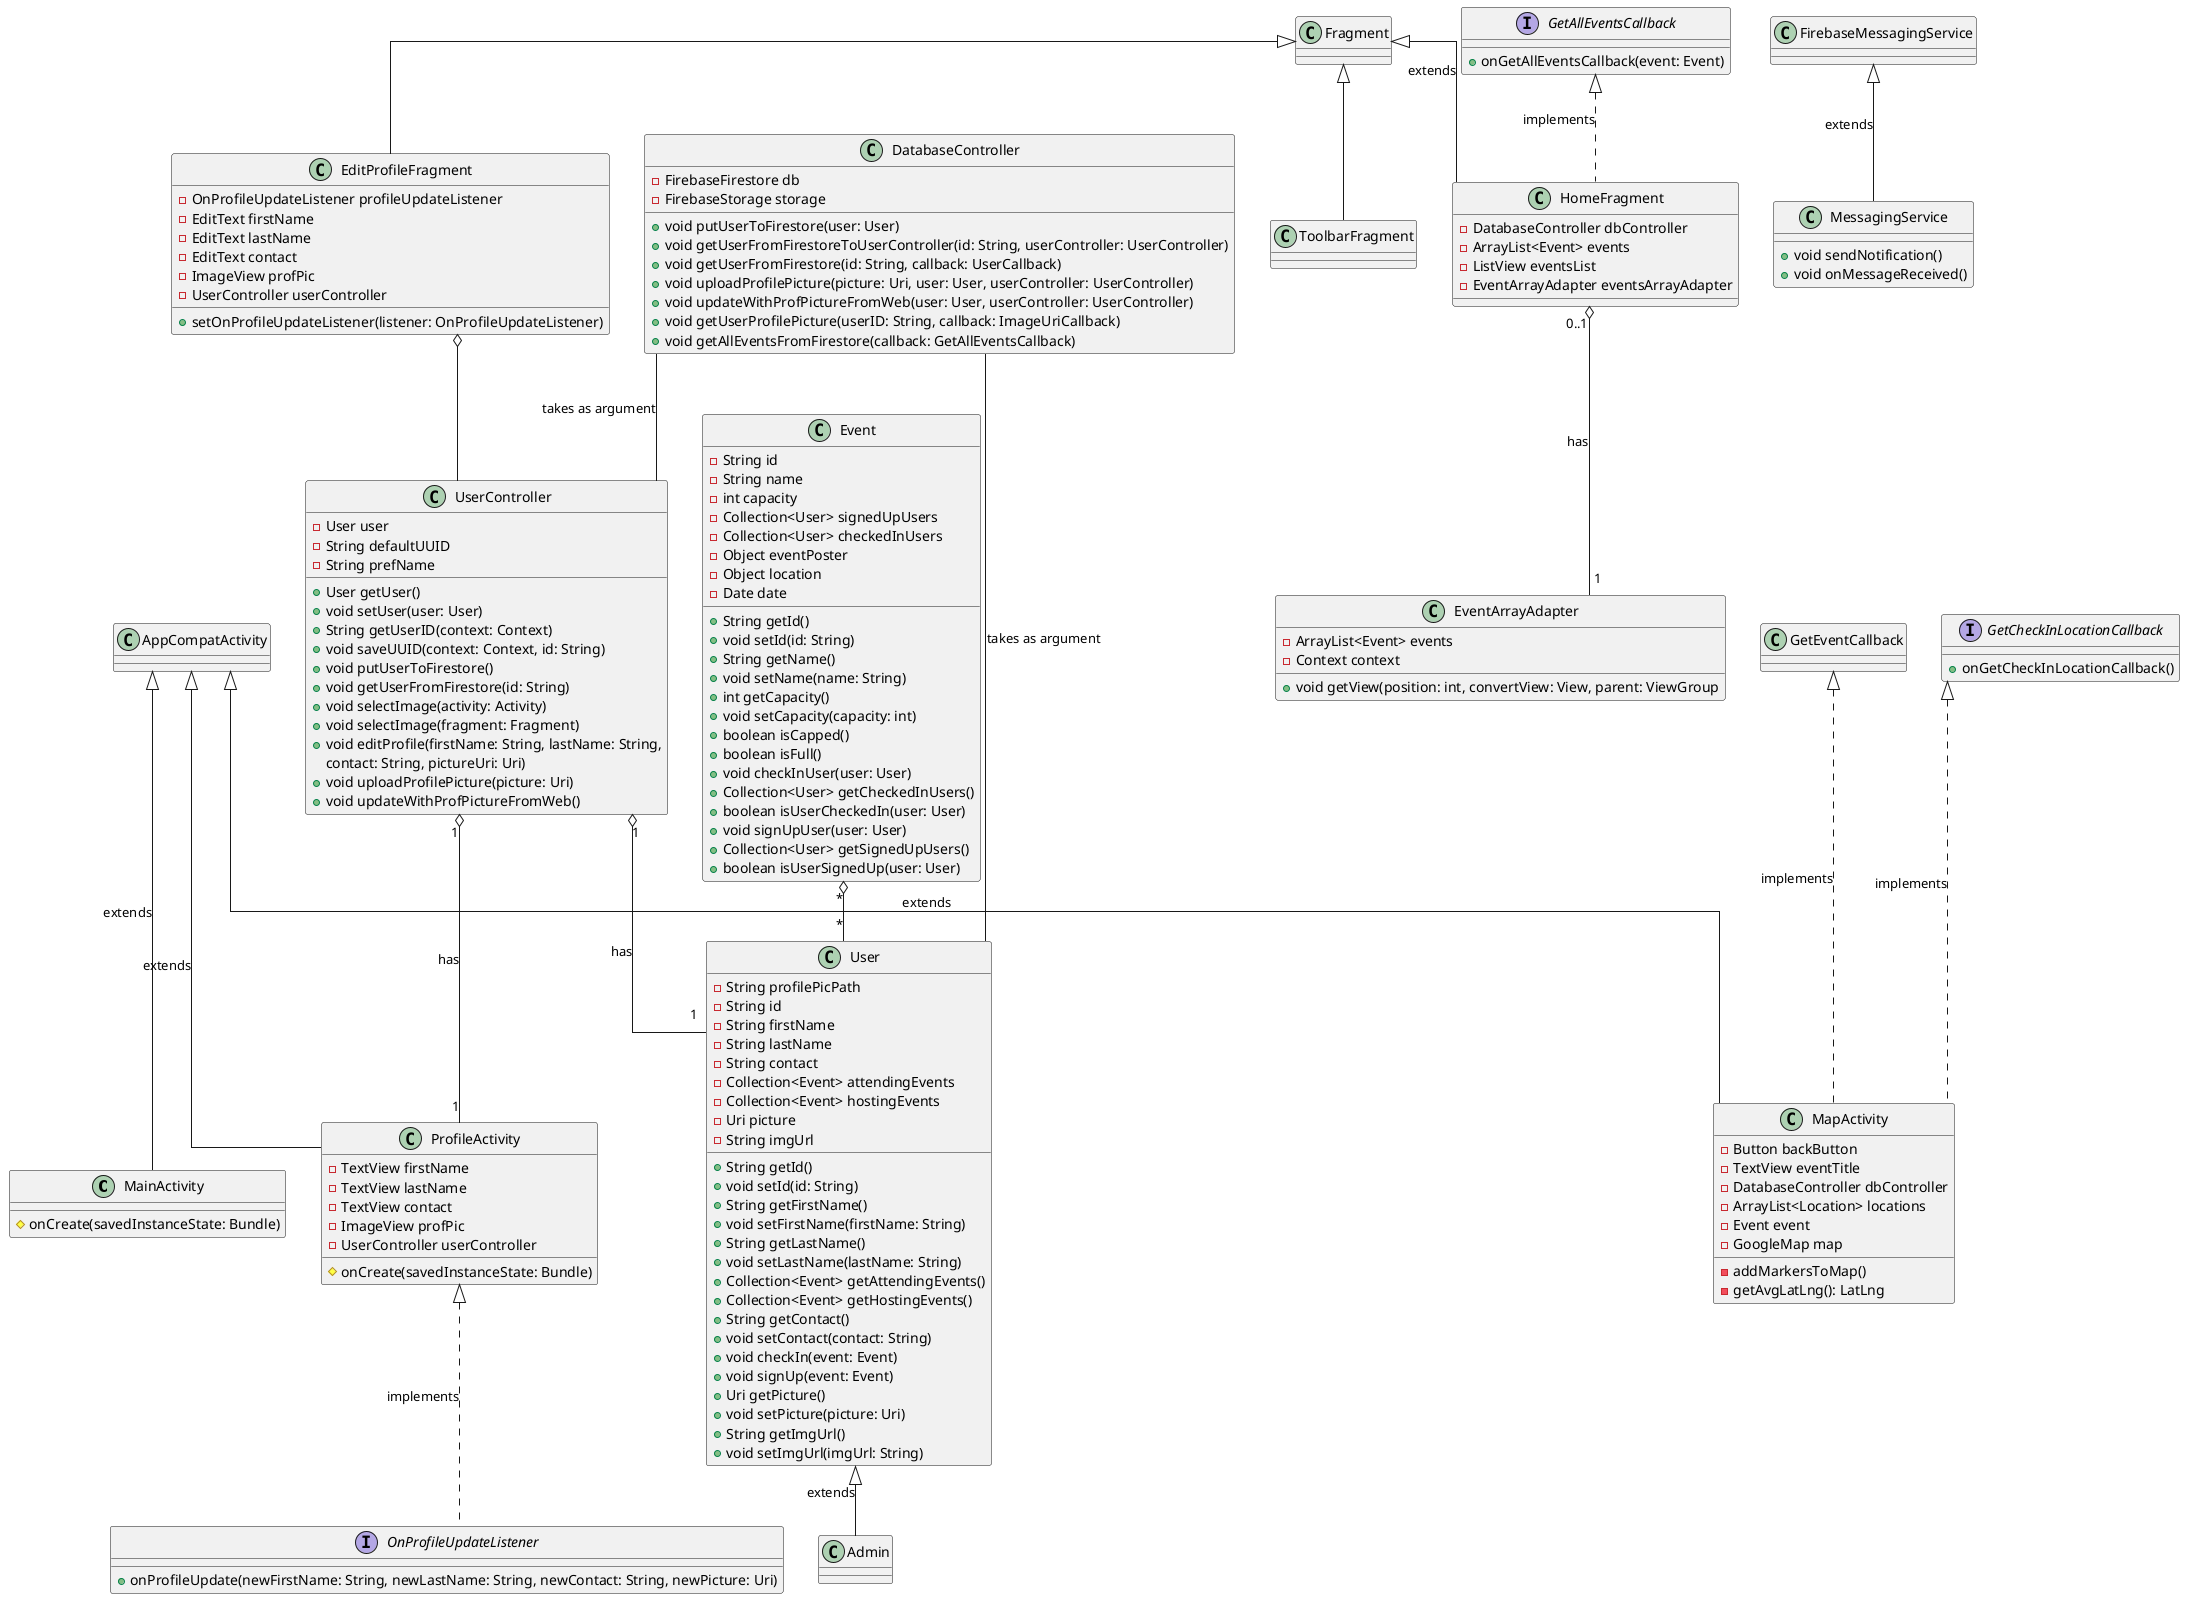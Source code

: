 @startuml
'https://plantuml.com/class-diagram

class MainActivity {
    #onCreate(savedInstanceState: Bundle)
}

class ProfileActivity {
    -TextView firstName
    -TextView lastName
    -TextView contact
    -ImageView profPic
    -UserController userController
    #onCreate(savedInstanceState: Bundle)
}

class UserController {
    -User user
    -String defaultUUID
    -String prefName
    +User getUser()
    +void setUser(user: User)
    +String getUserID(context: Context)
    +void saveUUID(context: Context, id: String)
    +void putUserToFirestore()
    +void getUserFromFirestore(id: String)
    +void selectImage(activity: Activity)
    +void selectImage(fragment: Fragment)
    +void editProfile(firstName: String, lastName: String,
    contact: String, pictureUri: Uri)
    +void uploadProfilePicture(picture: Uri)
    +void updateWithProfPictureFromWeb()
}

class DatabaseController {
    -FirebaseFirestore db
    -FirebaseStorage storage
    +void putUserToFirestore(user: User)
    +void getUserFromFirestoreToUserController(id: String, userController: UserController)
    +void getUserFromFirestore(id: String, callback: UserCallback)
    +void uploadProfilePicture(picture: Uri, user: User, userController: UserController)
    +void updateWithProfPictureFromWeb(user: User, userController: UserController)
    +void getUserProfilePicture(userID: String, callback: ImageUriCallback)
    +void getAllEventsFromFirestore(callback: GetAllEventsCallback)
}

class Event {
    -String id
    -String name
    -int capacity
    -Collection<User> signedUpUsers
    -Collection<User> checkedInUsers
    -Object eventPoster
    -Object location
    -Date date
    +String getId()
    +void setId(id: String)
    +String getName()
    +void setName(name: String)
    +int getCapacity()
    +void setCapacity(capacity: int)
    +boolean isCapped()
    +boolean isFull()
    +void checkInUser(user: User)
    +Collection<User> getCheckedInUsers()
    +boolean isUserCheckedIn(user: User)
    +void signUpUser(user: User)
    +Collection<User> getSignedUpUsers()
    +boolean isUserSignedUp(user: User)
}

class User {
    -String profilePicPath
    -String id
    -String firstName
    -String lastName
    -String contact
    -Collection<Event> attendingEvents
    -Collection<Event> hostingEvents
    -Uri picture
    -String imgUrl
    +String getId()
    +void setId(id: String)
    +String getFirstName()
    +void setFirstName(firstName: String)
    +String getLastName()
    +void setLastName(lastName: String)
    +Collection<Event> getAttendingEvents()
    +Collection<Event> getHostingEvents()
    +String getContact()
    +void setContact(contact: String)
    +void checkIn(event: Event)
    +void signUp(event: Event)
    +Uri getPicture()
    +void setPicture(picture: Uri)
    +String getImgUrl()
    +void setImgUrl(imgUrl: String)
}

class Admin

class EditProfileFragment {
    -OnProfileUpdateListener profileUpdateListener
    -EditText firstName
    -EditText lastName
    -EditText contact
    -ImageView profPic
    -UserController userController
    +setOnProfileUpdateListener(listener: OnProfileUpdateListener)
}

class ToolbarFragment
class Fragment
interface OnProfileUpdateListener {
    +onProfileUpdate(newFirstName: String, newLastName: String, newContact: String, newPicture: Uri)
}

class EventArrayAdapter {
    -ArrayList<Event> events
    -Context context
    +void getView(position: int, convertView: View, parent: ViewGroup
}

interface GetAllEventsCallback {
    +onGetAllEventsCallback(event: Event)
}

class HomeFragment {
    -DatabaseController dbController
    -ArrayList<Event> events
    -ListView eventsList
    -EventArrayAdapter eventsArrayAdapter
}

class MapActivity {
    -Button backButton
    -TextView eventTitle
    -DatabaseController dbController
    -ArrayList<Location> locations
    -Event event
    -GoogleMap map
    -addMarkersToMap()
    -getAvgLatLng(): LatLng
}

interface GetCheckInLocationCallback {
    +onGetCheckInLocationCallback()
}

class MessagingService {
    +void sendNotification()
    +void onMessageReceived()
}
class FirebaseMessagingService


Fragment <|-- ToolbarFragment
Fragment <|-- EditProfileFragment
Fragment <|-- HomeFragment : extends

FirebaseMessagingService <|-- MessagingService : extends

AppCompatActivity <|-- MainActivity : extends
AppCompatActivity <|-- ProfileActivity : extends
AppCompatActivity <|-- MapActivity : extends

ProfileActivity <|.. OnProfileUpdateListener : implements
GetAllEventsCallback <|.. HomeFragment : implements
GetCheckInLocationCallback <|.. MapActivity : implements
GetEventCallback <|.. MapActivity : implements

UserController "1" o-- "1" ProfileActivity : has
UserController "1" o-- "1" User : has
HomeFragment "0..1" o-- "1" EventArrayAdapter : has

DatabaseController -- User : takes as argument
DatabaseController -- UserController : takes as argument

EditProfileFragment o-- UserController

Event "*" o-- "*" User

User <|-- Admin : extends

skinparam linetype ortho
@enduml
